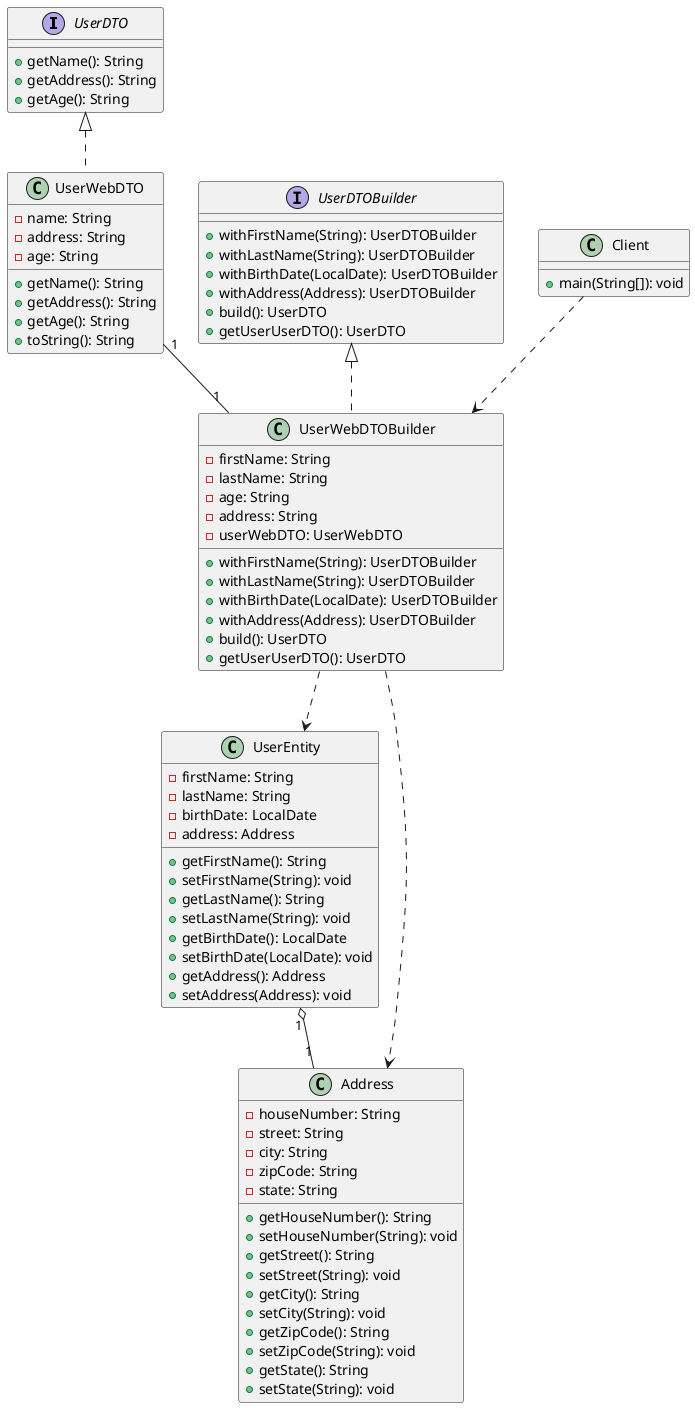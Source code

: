 @startuml
interface UserDTO {
    +getName(): String
    +getAddress(): String
    +getAge(): String
}

interface UserDTOBuilder {
    +withFirstName(String): UserDTOBuilder
    +withLastName(String): UserDTOBuilder
    +withBirthDate(LocalDate): UserDTOBuilder
    +withAddress(Address): UserDTOBuilder
    +build(): UserDTO
    +getUserUserDTO(): UserDTO
}

class UserWebDTO implements UserDTO {
    -name: String
    -address: String
    -age: String
    +getName(): String
    +getAddress(): String
    +getAge(): String
    +toString(): String
}

class UserWebDTOBuilder implements UserDTOBuilder {
    -firstName: String
    -lastName: String
    -age: String
    -address: String
    -userWebDTO: UserWebDTO
    +withFirstName(String): UserDTOBuilder
    +withLastName(String): UserDTOBuilder
    +withBirthDate(LocalDate): UserDTOBuilder
    +withAddress(Address): UserDTOBuilder
    +build(): UserDTO
    +getUserUserDTO(): UserDTO
}

class Client {
    +main(String[]): void
}

class UserEntity {
    -firstName: String
    -lastName: String
    -birthDate: LocalDate
    -address: Address
    +getFirstName(): String
    +setFirstName(String): void
    +getLastName(): String
    +setLastName(String): void
    +getBirthDate(): LocalDate
    +setBirthDate(LocalDate): void
    +getAddress(): Address
    +setAddress(Address): void
}

class Address {
    -houseNumber: String
    -street: String
    -city: String
    -zipCode: String
    -state: String
    +getHouseNumber(): String
    +setHouseNumber(String): void
    +getStreet(): String
    +setStreet(String): void
    +getCity(): String
    +setCity(String): void
    +getZipCode(): String
    +setZipCode(String): void
    +getState(): String
    +setState(String): void
}

UserWebDTO "1" -- "1" UserWebDTOBuilder
UserWebDTOBuilder ..> UserEntity
UserWebDTOBuilder ..> Address
UserEntity "1" o-- "1" Address
Client ..> UserWebDTOBuilder
@enduml

